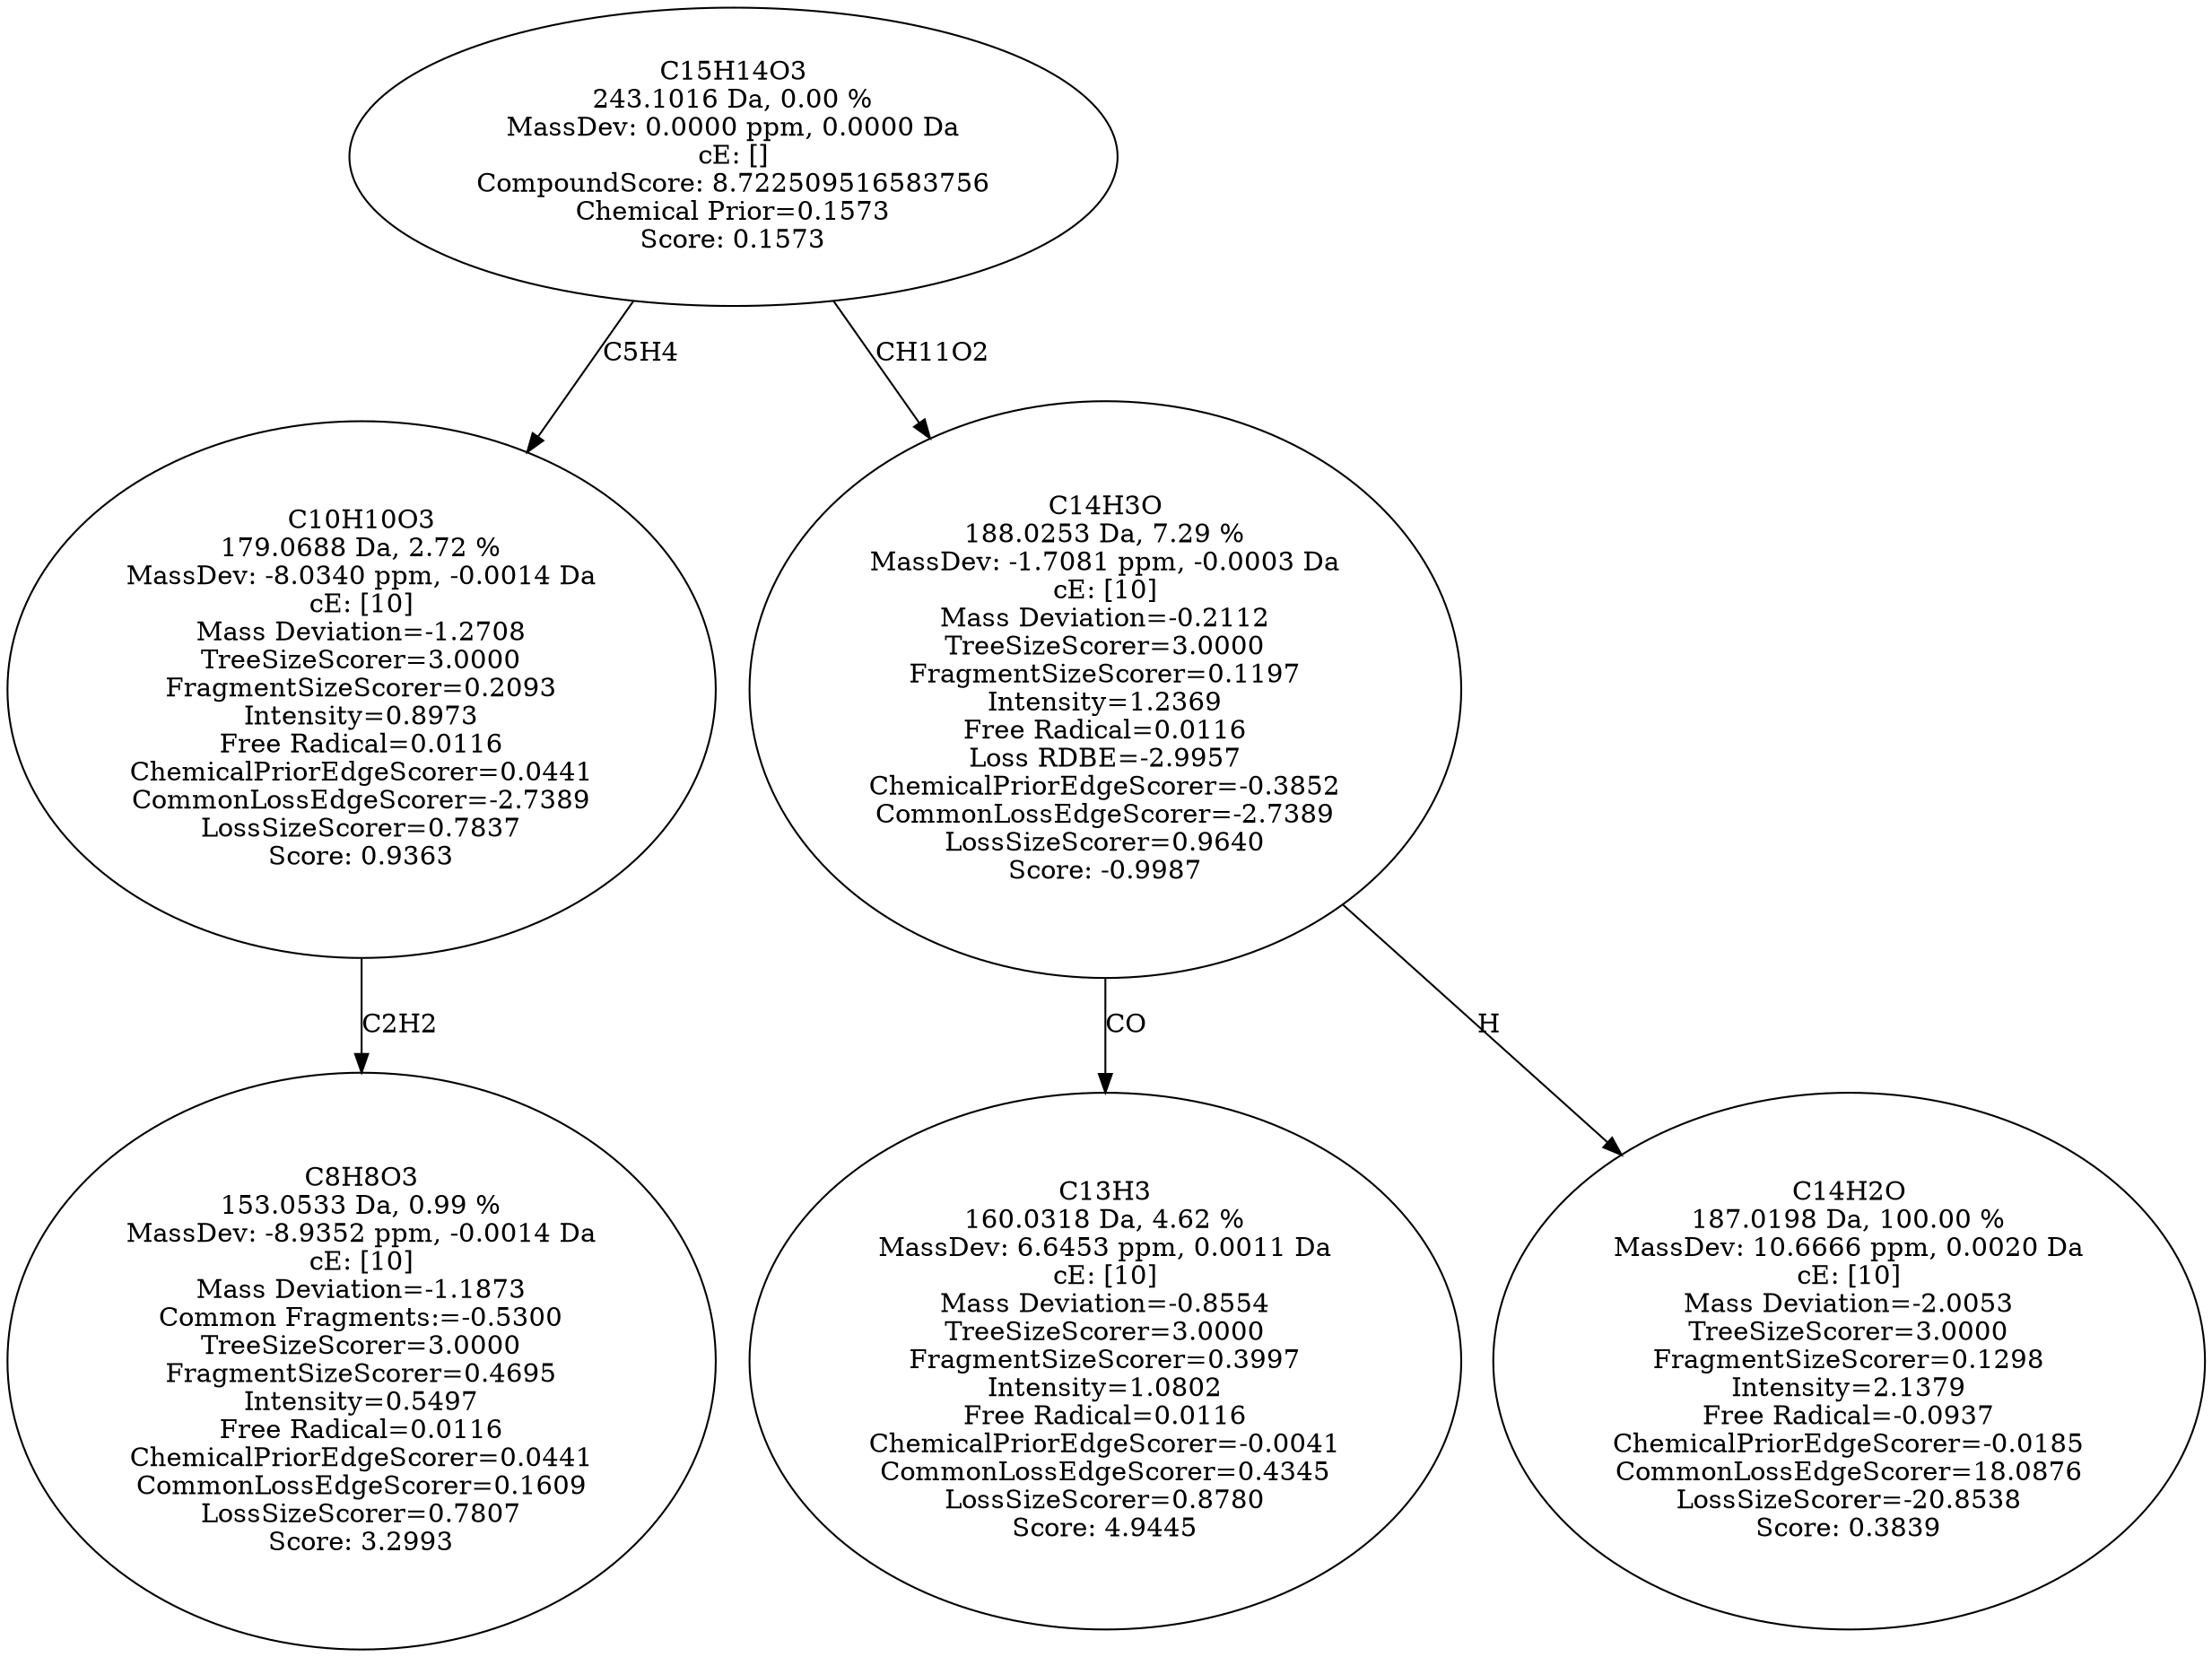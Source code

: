 strict digraph {
v1 [label="C8H8O3\n153.0533 Da, 0.99 %\nMassDev: -8.9352 ppm, -0.0014 Da\ncE: [10]\nMass Deviation=-1.1873\nCommon Fragments:=-0.5300\nTreeSizeScorer=3.0000\nFragmentSizeScorer=0.4695\nIntensity=0.5497\nFree Radical=0.0116\nChemicalPriorEdgeScorer=0.0441\nCommonLossEdgeScorer=0.1609\nLossSizeScorer=0.7807\nScore: 3.2993"];
v2 [label="C10H10O3\n179.0688 Da, 2.72 %\nMassDev: -8.0340 ppm, -0.0014 Da\ncE: [10]\nMass Deviation=-1.2708\nTreeSizeScorer=3.0000\nFragmentSizeScorer=0.2093\nIntensity=0.8973\nFree Radical=0.0116\nChemicalPriorEdgeScorer=0.0441\nCommonLossEdgeScorer=-2.7389\nLossSizeScorer=0.7837\nScore: 0.9363"];
v3 [label="C13H3\n160.0318 Da, 4.62 %\nMassDev: 6.6453 ppm, 0.0011 Da\ncE: [10]\nMass Deviation=-0.8554\nTreeSizeScorer=3.0000\nFragmentSizeScorer=0.3997\nIntensity=1.0802\nFree Radical=0.0116\nChemicalPriorEdgeScorer=-0.0041\nCommonLossEdgeScorer=0.4345\nLossSizeScorer=0.8780\nScore: 4.9445"];
v4 [label="C14H2O\n187.0198 Da, 100.00 %\nMassDev: 10.6666 ppm, 0.0020 Da\ncE: [10]\nMass Deviation=-2.0053\nTreeSizeScorer=3.0000\nFragmentSizeScorer=0.1298\nIntensity=2.1379\nFree Radical=-0.0937\nChemicalPriorEdgeScorer=-0.0185\nCommonLossEdgeScorer=18.0876\nLossSizeScorer=-20.8538\nScore: 0.3839"];
v5 [label="C14H3O\n188.0253 Da, 7.29 %\nMassDev: -1.7081 ppm, -0.0003 Da\ncE: [10]\nMass Deviation=-0.2112\nTreeSizeScorer=3.0000\nFragmentSizeScorer=0.1197\nIntensity=1.2369\nFree Radical=0.0116\nLoss RDBE=-2.9957\nChemicalPriorEdgeScorer=-0.3852\nCommonLossEdgeScorer=-2.7389\nLossSizeScorer=0.9640\nScore: -0.9987"];
v6 [label="C15H14O3\n243.1016 Da, 0.00 %\nMassDev: 0.0000 ppm, 0.0000 Da\ncE: []\nCompoundScore: 8.722509516583756\nChemical Prior=0.1573\nScore: 0.1573"];
v2 -> v1 [label="C2H2"];
v6 -> v2 [label="C5H4"];
v5 -> v3 [label="CO"];
v5 -> v4 [label="H"];
v6 -> v5 [label="CH11O2"];
}